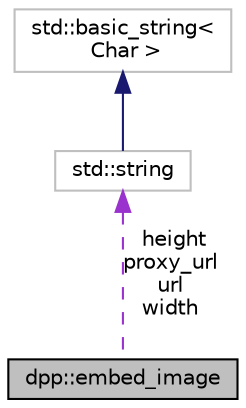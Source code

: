 digraph "dpp::embed_image"
{
 // INTERACTIVE_SVG=YES
 // LATEX_PDF_SIZE
  bgcolor="transparent";
  edge [fontname="Helvetica",fontsize="10",labelfontname="Helvetica",labelfontsize="10"];
  node [fontname="Helvetica",fontsize="10",shape=record];
  Node1 [label="dpp::embed_image",height=0.2,width=0.4,color="black", fillcolor="grey75", style="filled", fontcolor="black",tooltip="An video, image or thumbnail in a dpp::embed."];
  Node2 -> Node1 [dir="back",color="darkorchid3",fontsize="10",style="dashed",label=" height\nproxy_url\nurl\nwidth" ,fontname="Helvetica"];
  Node2 [label="std::string",height=0.2,width=0.4,color="grey75",tooltip=" "];
  Node3 -> Node2 [dir="back",color="midnightblue",fontsize="10",style="solid",fontname="Helvetica"];
  Node3 [label="std::basic_string\<\l Char \>",height=0.2,width=0.4,color="grey75",tooltip=" "];
}
